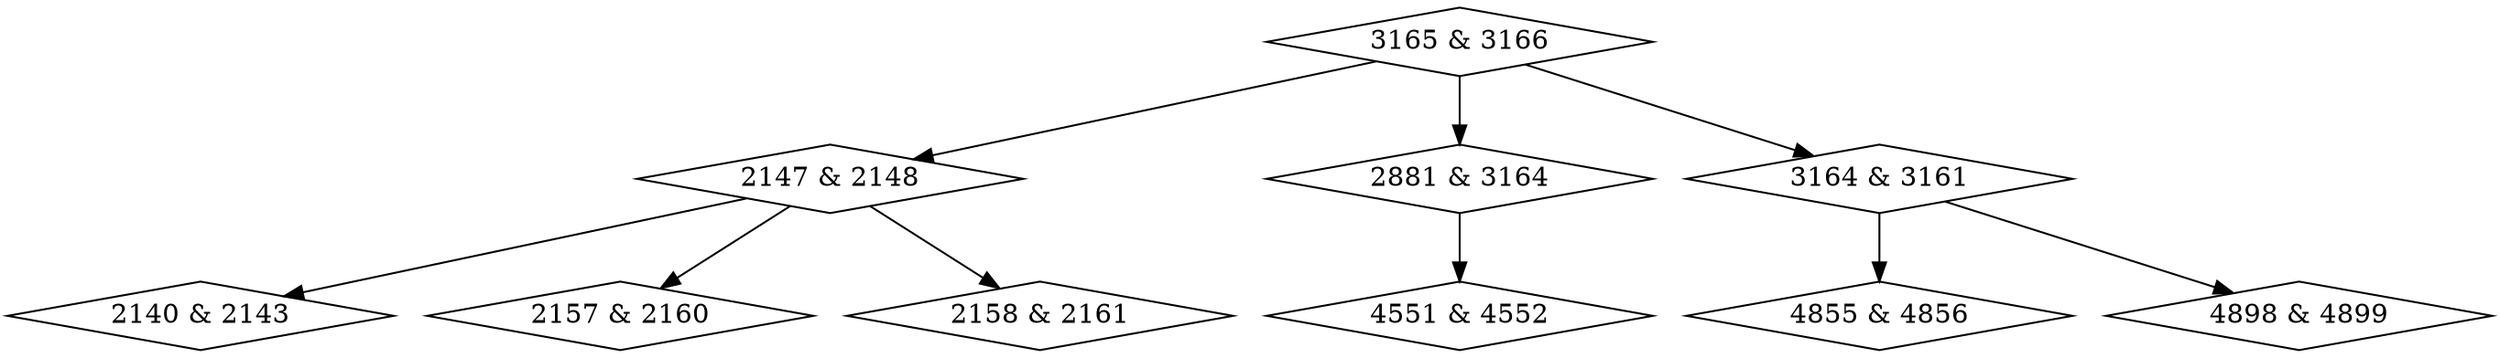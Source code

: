 digraph {
0 [label = "2140 & 2143", shape = diamond];
1 [label = "2147 & 2148", shape = diamond];
2 [label = "2157 & 2160", shape = diamond];
3 [label = "2158 & 2161", shape = diamond];
4 [label = "2881 & 3164", shape = diamond];
5 [label = "3164 & 3161", shape = diamond];
6 [label = "3165 & 3166", shape = diamond];
7 [label = "4551 & 4552", shape = diamond];
8 [label = "4855 & 4856", shape = diamond];
9 [label = "4898 & 4899", shape = diamond];
1->0;
1->2;
1->3;
4->7;
5->8;
5->9;
6->1;
6->4;
6->5;
}
